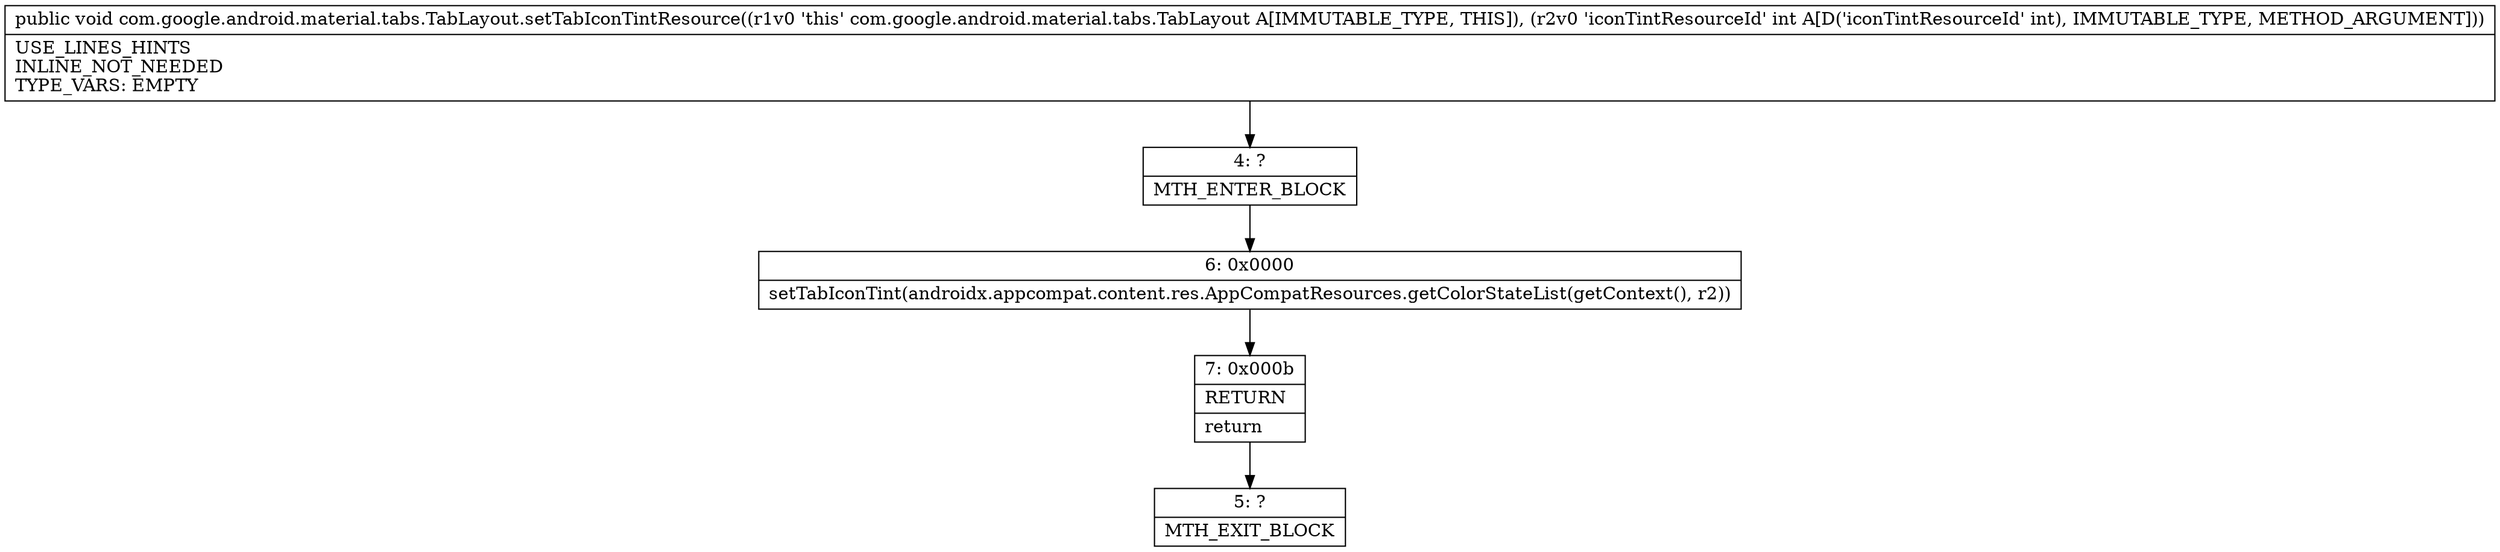 digraph "CFG forcom.google.android.material.tabs.TabLayout.setTabIconTintResource(I)V" {
Node_4 [shape=record,label="{4\:\ ?|MTH_ENTER_BLOCK\l}"];
Node_6 [shape=record,label="{6\:\ 0x0000|setTabIconTint(androidx.appcompat.content.res.AppCompatResources.getColorStateList(getContext(), r2))\l}"];
Node_7 [shape=record,label="{7\:\ 0x000b|RETURN\l|return\l}"];
Node_5 [shape=record,label="{5\:\ ?|MTH_EXIT_BLOCK\l}"];
MethodNode[shape=record,label="{public void com.google.android.material.tabs.TabLayout.setTabIconTintResource((r1v0 'this' com.google.android.material.tabs.TabLayout A[IMMUTABLE_TYPE, THIS]), (r2v0 'iconTintResourceId' int A[D('iconTintResourceId' int), IMMUTABLE_TYPE, METHOD_ARGUMENT]))  | USE_LINES_HINTS\lINLINE_NOT_NEEDED\lTYPE_VARS: EMPTY\l}"];
MethodNode -> Node_4;Node_4 -> Node_6;
Node_6 -> Node_7;
Node_7 -> Node_5;
}

